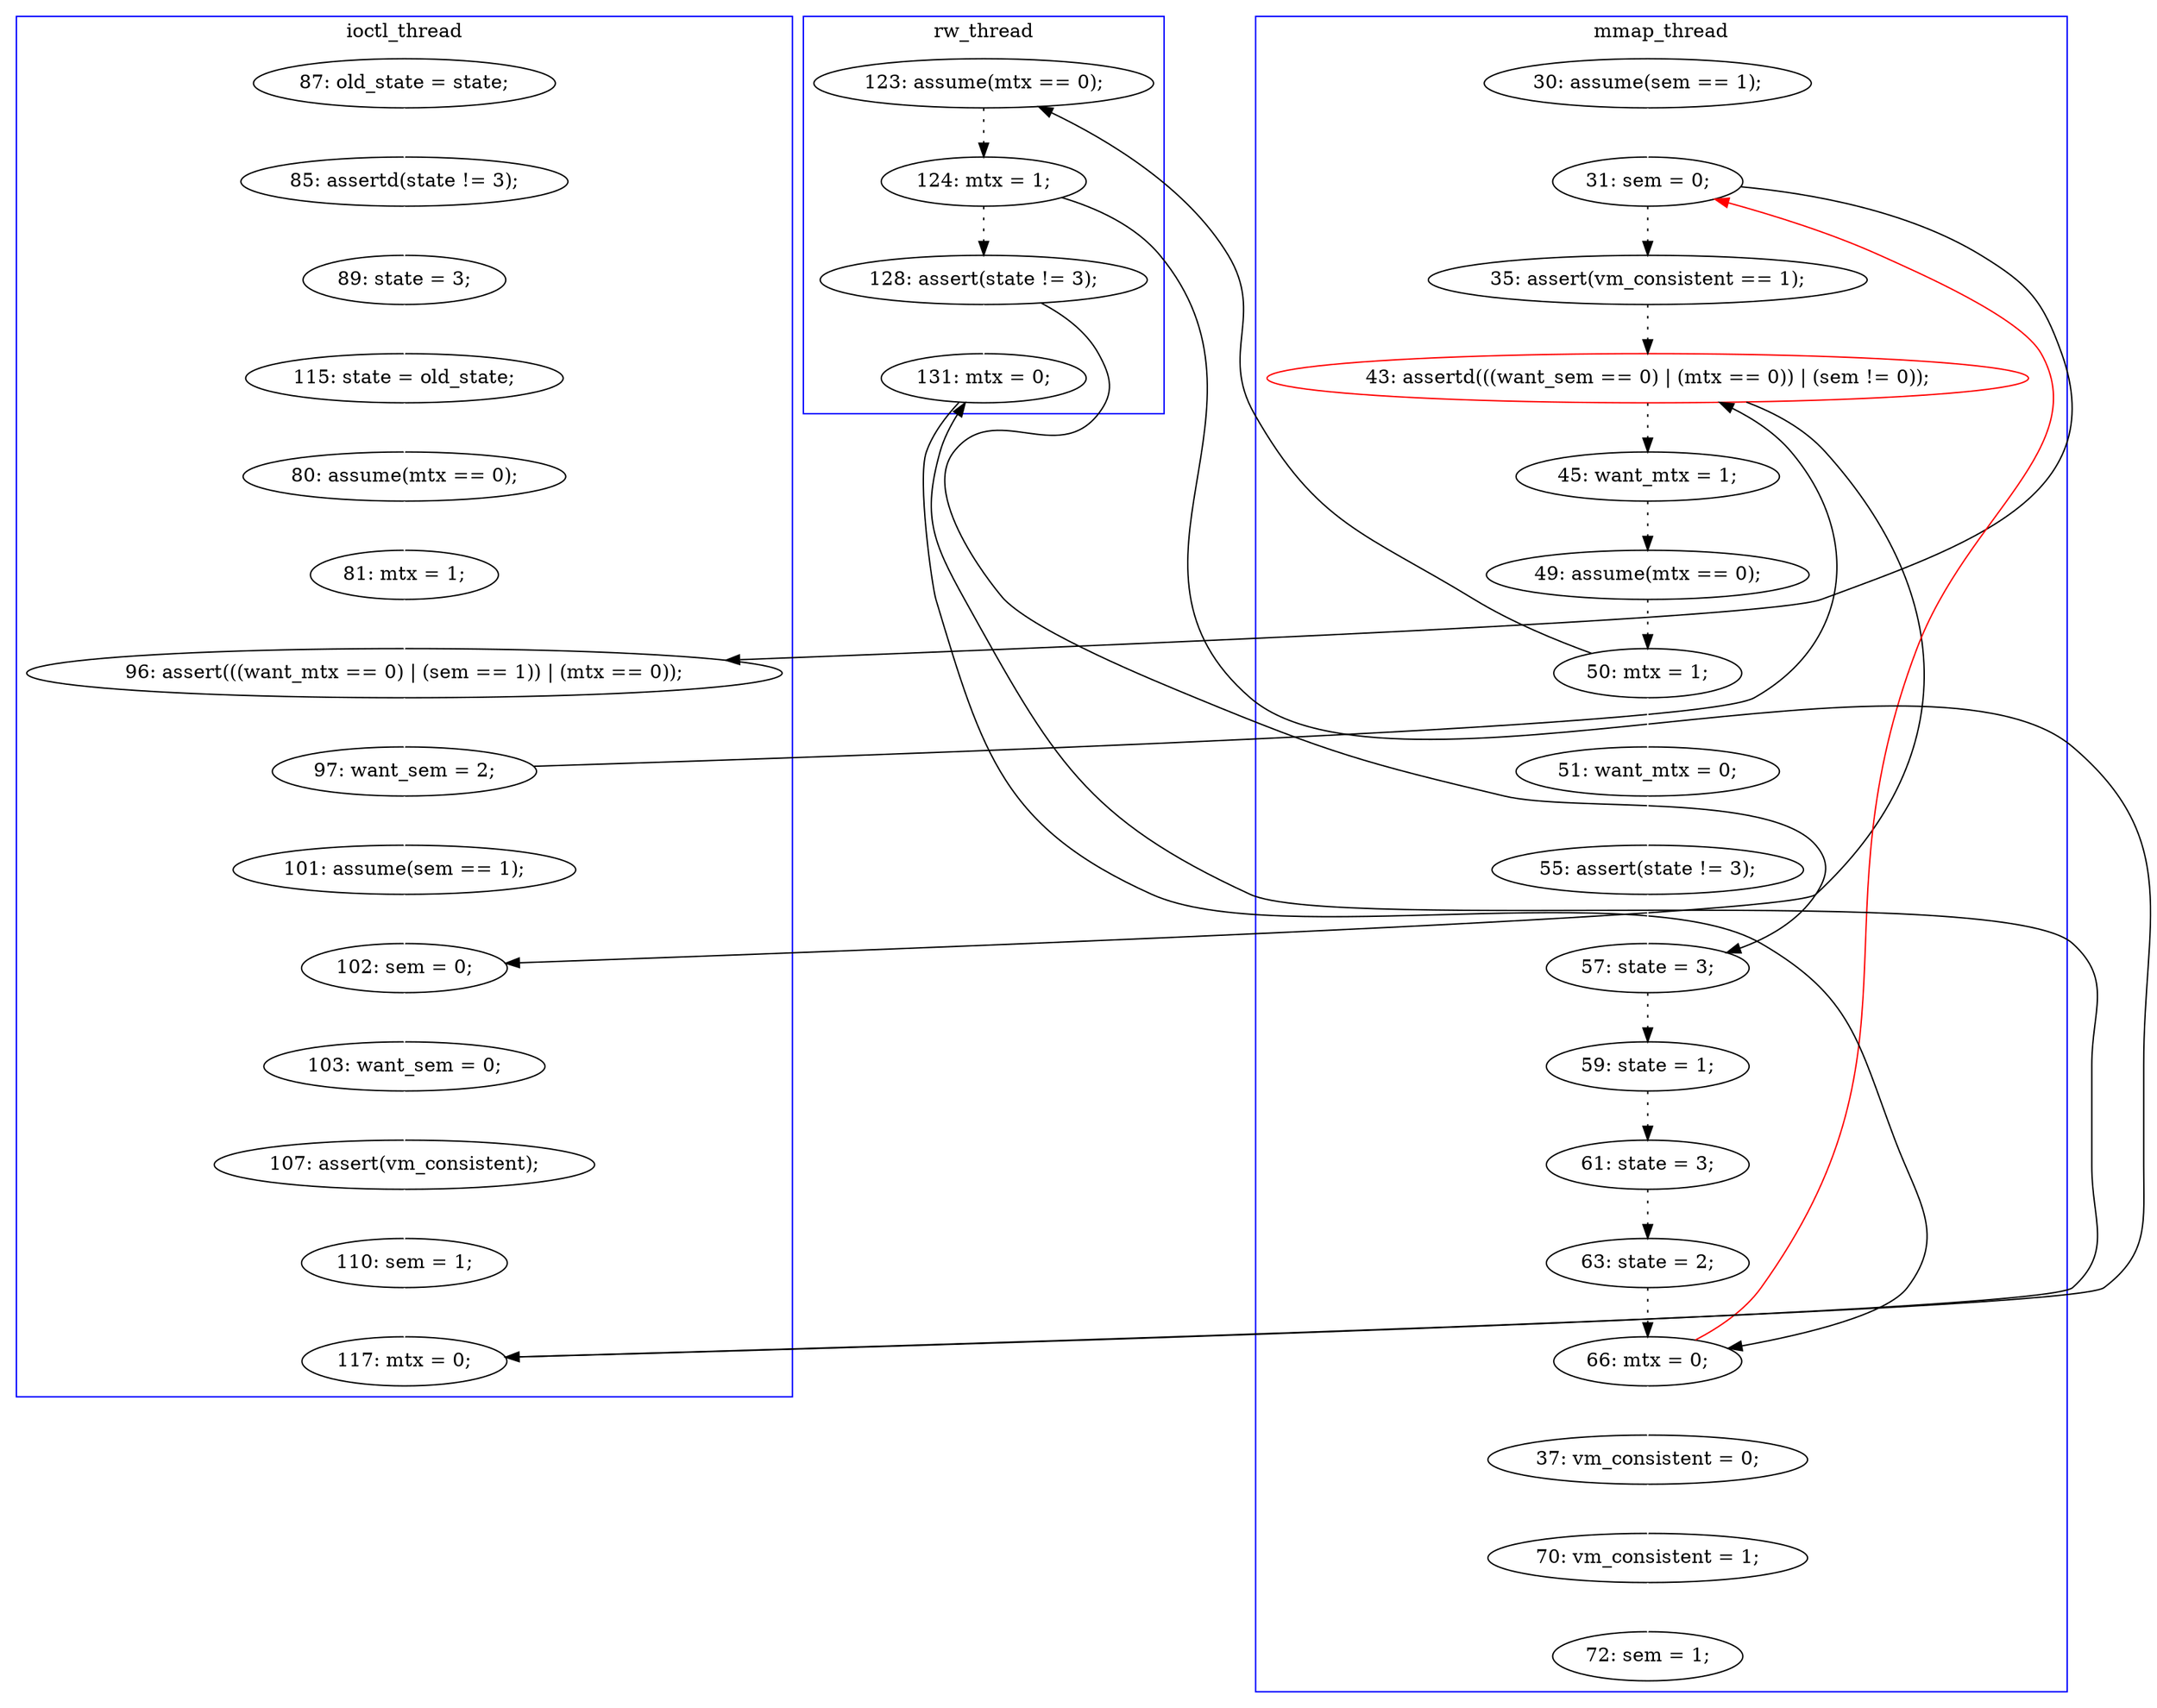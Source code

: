 digraph Counterexample {
	12 -> 22 [color = black, style = solid, constraint = false]
	24 -> 27 [color = white, style = solid]
	20 -> 22 [color = white, style = solid]
	25 -> 28 [color = black, style = solid, constraint = false]
	11 -> 12 [color = white, style = solid]
	29 -> 34 [color = white, style = solid]
	17 -> 18 [color = white, style = solid]
	19 -> 20 [color = white, style = solid]
	18 -> 19 [color = white, style = solid]
	25 -> 26 [color = black, style = dotted]
	48 -> 12 [color = red, style = solid, constraint = false]
	38 -> 40 [color = white, style = solid]
	12 -> 13 [color = black, style = dotted]
	13 -> 25 [color = black, style = dotted]
	35 -> 36 [color = black, style = dotted]
	31 -> 32 [color = white, style = solid]
	45 -> 47 [color = black, style = dotted]
	30 -> 31 [color = black, style = dotted]
	24 -> 25 [color = black, style = solid, constraint = false]
	41 -> 42 [color = white, style = solid]
	36 -> 38 [color = black, style = dotted]
	39 -> 40 [color = black, style = solid, constraint = false]
	40 -> 48 [color = black, style = solid, constraint = false]
	37 -> 39 [color = white, style = solid]
	43 -> 45 [color = black, style = dotted]
	34 -> 37 [color = white, style = solid]
	50 -> 51 [color = white, style = solid]
	16 -> 17 [color = white, style = solid]
	28 -> 29 [color = white, style = solid]
	31 -> 35 [color = black, style = solid, constraint = false]
	36 -> 39 [color = black, style = solid, constraint = false]
	38 -> 42 [color = black, style = solid, constraint = false]
	15 -> 16 [color = white, style = solid]
	22 -> 24 [color = white, style = solid]
	42 -> 43 [color = black, style = dotted]
	26 -> 30 [color = black, style = dotted]
	48 -> 49 [color = white, style = solid]
	47 -> 48 [color = black, style = dotted]
	32 -> 41 [color = white, style = solid]
	27 -> 28 [color = white, style = solid]
	49 -> 50 [color = white, style = solid]
	subgraph cluster3 {
		label = rw_thread
		color = blue
		40  [label = "131: mtx = 0;"]
		38  [label = "128: assert(state != 3);"]
		35  [label = "123: assume(mtx == 0);"]
		36  [label = "124: mtx = 1;"]
	}
	subgraph cluster2 {
		label = ioctl_thread
		color = blue
		28  [label = "102: sem = 0;"]
		20  [label = "81: mtx = 1;"]
		22  [label = "96: assert(((want_mtx == 0) | (sem == 1)) | (mtx == 0));"]
		19  [label = "80: assume(mtx == 0);"]
		29  [label = "103: want_sem = 0;"]
		37  [label = "110: sem = 1;"]
		15  [label = "87: old_state = state;"]
		39  [label = "117: mtx = 0;"]
		34  [label = "107: assert(vm_consistent);"]
		24  [label = "97: want_sem = 2;"]
		16  [label = "85: assertd(state != 3);"]
		27  [label = "101: assume(sem == 1);"]
		17  [label = "89: state = 3;"]
		18  [label = "115: state = old_state;"]
	}
	subgraph cluster1 {
		label = mmap_thread
		color = blue
		11  [label = "30: assume(sem == 1);"]
		26  [label = "45: want_mtx = 1;"]
		30  [label = "49: assume(mtx == 0);"]
		43  [label = "59: state = 1;"]
		48  [label = "66: mtx = 0;"]
		45  [label = "61: state = 3;"]
		41  [label = "55: assert(state != 3);"]
		50  [label = "70: vm_consistent = 1;"]
		47  [label = "63: state = 2;"]
		49  [label = "37: vm_consistent = 0;"]
		31  [label = "50: mtx = 1;"]
		42  [label = "57: state = 3;"]
		51  [label = "72: sem = 1;"]
		13  [label = "35: assert(vm_consistent == 1);"]
		32  [label = "51: want_mtx = 0;"]
		25  [label = "43: assertd(((want_sem == 0) | (mtx == 0)) | (sem != 0));", color = red]
		12  [label = "31: sem = 0;"]
	}
}